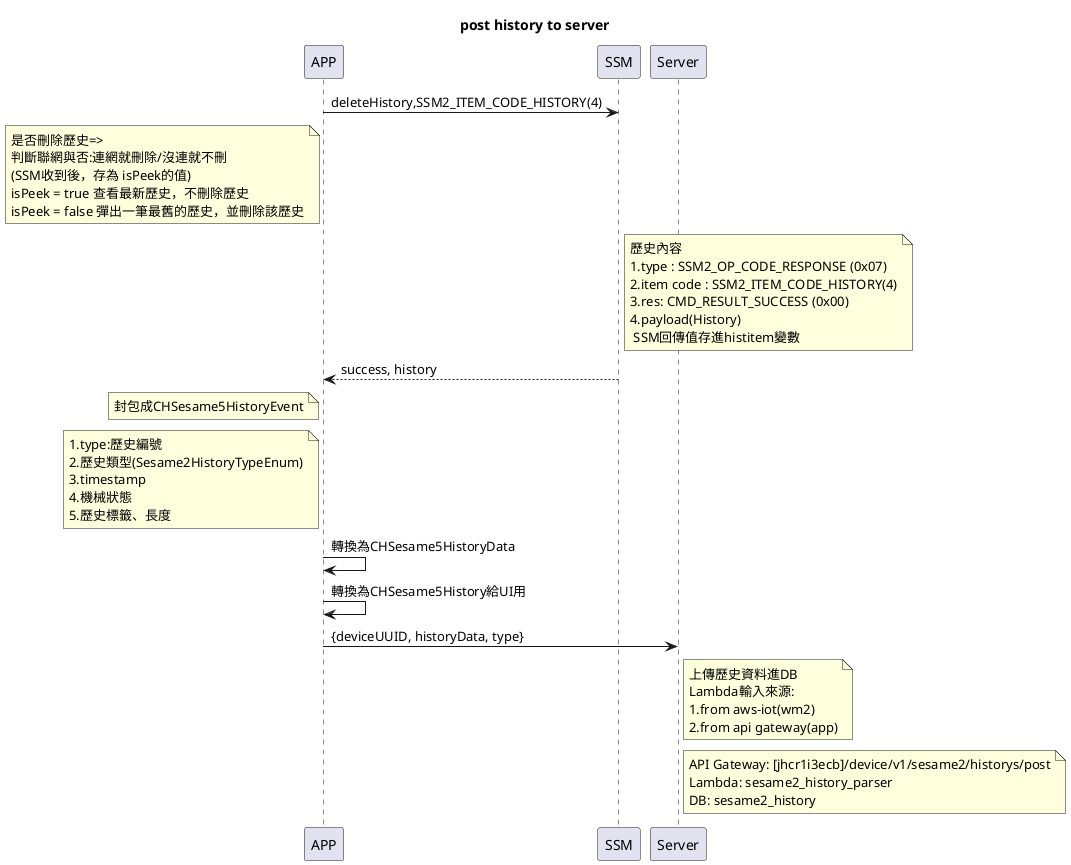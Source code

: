 @startuml
title:"post history to server"
APP -> SSM: deleteHistory,SSM2_ITEM_CODE_HISTORY(4)
note left of APP: 是否刪除歷史=>\n判斷聯網與否:連網就刪除/沒連就不刪\n(SSM收到後，存為 isPeek的值)\nisPeek = true 查看最新歷史，不刪除歷史\nisPeek = false 彈出一筆最舊的歷史，並刪除該歷史
note right of SSM: 歷史內容\n1.type : SSM2_OP_CODE_RESPONSE (0x07)\n2.item code : SSM2_ITEM_CODE_HISTORY(4)\n3.res: CMD_RESULT_SUCCESS (0x00)\n4.payload(History)\n SSM回傳值存進histitem變數
SSM --> APP: success, history
note left of APP: 封包成CHSesame5HistoryEvent
note left of APP: 1.type:歷史編號\n2.歷史類型(Sesame2HistoryTypeEnum)\n3.timestamp\n4.機械狀態\n5.歷史標籤、長度
APP -> APP: 轉換為CHSesame5HistoryData
APP -> APP: 轉換為CHSesame5History給UI用
APP -> Server: {deviceUUID, historyData, type}
note right of Server: 上傳歷史資料進DB\nLambda輸入來源:\n1.from aws-iot(wm2)\n2.from api gateway(app)
note right of Server:API Gateway: [jhcr1i3ecb]/device/v1/sesame2/historys/post\nLambda: sesame2_history_parser\nDB: sesame2_history
@enduml
